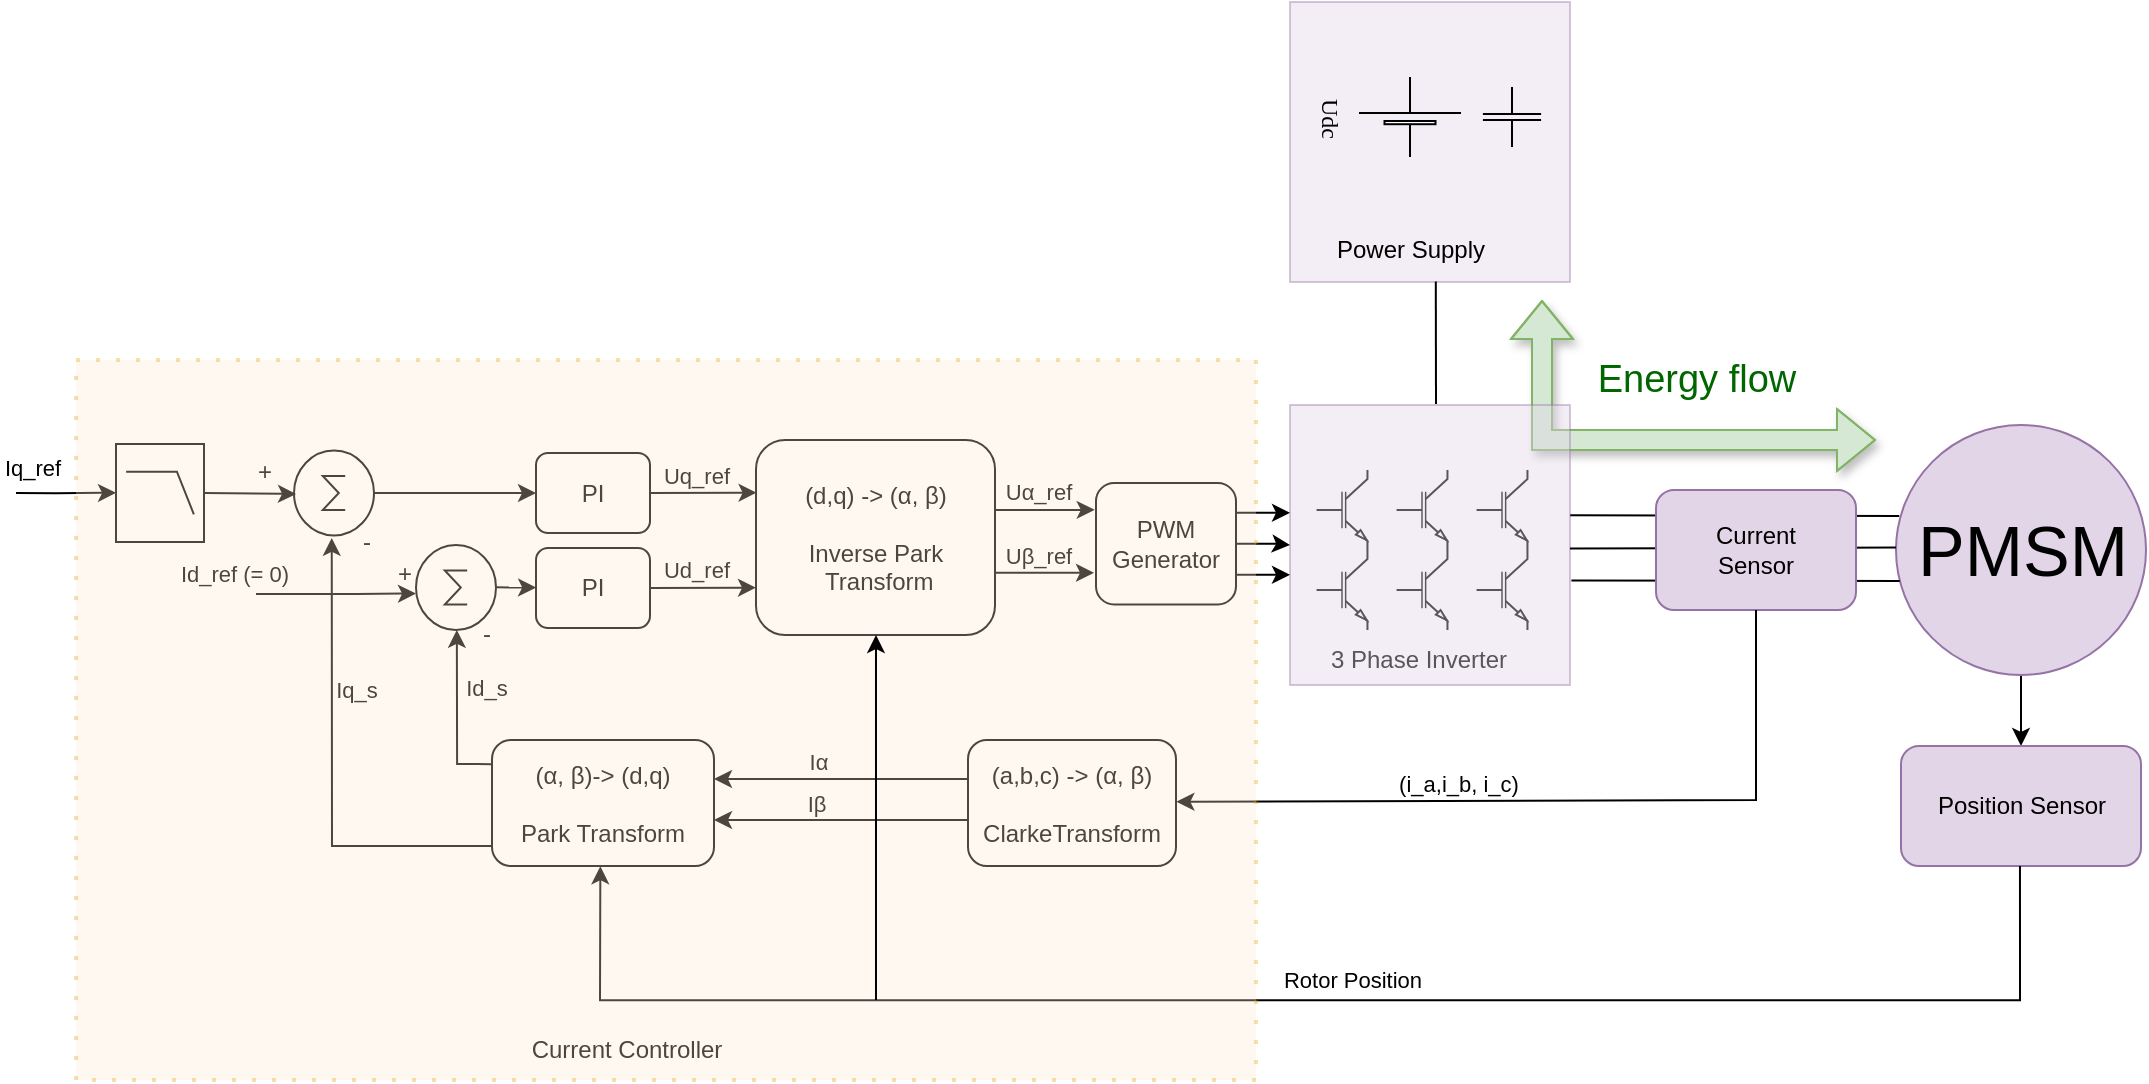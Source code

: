 <mxfile version="21.7.0" type="github">
  <diagram name="Page-1" id="7e0a89b8-554c-2b80-1dc8-d5c74ca68de4">
    <mxGraphModel dx="1677" dy="1032" grid="1" gridSize="10" guides="1" tooltips="1" connect="1" arrows="1" fold="1" page="1" pageScale="1" pageWidth="1100" pageHeight="850" background="none" math="0" shadow="0">
      <root>
        <mxCell id="0" />
        <mxCell id="1" parent="0" />
        <mxCell id="mJmgIE37o_1EEMdudaHA-1" value="" style="verticalLabelPosition=bottom;shadow=0;dashed=0;align=center;html=1;verticalAlign=top;shape=mxgraph.electrical.logic_gates.lowpass_filter;" vertex="1" parent="1">
          <mxGeometry x="60" y="482" width="44" height="49" as="geometry" />
        </mxCell>
        <mxCell id="mJmgIE37o_1EEMdudaHA-68" value="" style="edgeStyle=orthogonalEdgeStyle;rounded=0;orthogonalLoop=1;jettySize=auto;html=1;" edge="1" parent="1" source="mJmgIE37o_1EEMdudaHA-2" target="mJmgIE37o_1EEMdudaHA-65">
          <mxGeometry relative="1" as="geometry" />
        </mxCell>
        <mxCell id="mJmgIE37o_1EEMdudaHA-2" value="PMSM" style="verticalLabelPosition=middle;shadow=0;dashed=0;align=center;html=1;verticalAlign=middle;strokeWidth=1;shape=ellipse;aspect=fixed;fontSize=35;fillColor=#e1d5e7;strokeColor=#9673a6;" vertex="1" parent="1">
          <mxGeometry x="950" y="472.5" width="125" height="125" as="geometry" />
        </mxCell>
        <mxCell id="mJmgIE37o_1EEMdudaHA-8" value="" style="verticalLabelPosition=bottom;shadow=0;dashed=0;align=center;html=1;verticalAlign=top;shape=mxgraph.electrical.transistors.nigbt;" vertex="1" parent="1">
          <mxGeometry x="653" y="495" width="40" height="40" as="geometry" />
        </mxCell>
        <mxCell id="mJmgIE37o_1EEMdudaHA-9" value="" style="verticalLabelPosition=bottom;shadow=0;dashed=0;align=center;html=1;verticalAlign=top;shape=mxgraph.electrical.transistors.nigbt;" vertex="1" parent="1">
          <mxGeometry x="653" y="535" width="40" height="40" as="geometry" />
        </mxCell>
        <mxCell id="mJmgIE37o_1EEMdudaHA-10" value="" style="verticalLabelPosition=bottom;shadow=0;dashed=0;align=center;html=1;verticalAlign=top;shape=mxgraph.electrical.transistors.nigbt;" vertex="1" parent="1">
          <mxGeometry x="693" y="495" width="40" height="40" as="geometry" />
        </mxCell>
        <mxCell id="mJmgIE37o_1EEMdudaHA-11" value="" style="verticalLabelPosition=bottom;shadow=0;dashed=0;align=center;html=1;verticalAlign=top;shape=mxgraph.electrical.transistors.nigbt;" vertex="1" parent="1">
          <mxGeometry x="693" y="535" width="40" height="40" as="geometry" />
        </mxCell>
        <mxCell id="mJmgIE37o_1EEMdudaHA-12" value="" style="verticalLabelPosition=bottom;shadow=0;dashed=0;align=center;html=1;verticalAlign=top;shape=mxgraph.electrical.transistors.nigbt;" vertex="1" parent="1">
          <mxGeometry x="733" y="495" width="40" height="40" as="geometry" />
        </mxCell>
        <mxCell id="mJmgIE37o_1EEMdudaHA-13" value="" style="verticalLabelPosition=bottom;shadow=0;dashed=0;align=center;html=1;verticalAlign=top;shape=mxgraph.electrical.transistors.nigbt;" vertex="1" parent="1">
          <mxGeometry x="733" y="535" width="40" height="40" as="geometry" />
        </mxCell>
        <mxCell id="mJmgIE37o_1EEMdudaHA-28" value="3 Phase Inverter" style="text;html=1;align=center;verticalAlign=middle;resizable=0;points=[];autosize=1;strokeColor=none;fillColor=none;" vertex="1" parent="1">
          <mxGeometry x="655.5" y="575" width="110" height="30" as="geometry" />
        </mxCell>
        <mxCell id="mJmgIE37o_1EEMdudaHA-31" value="Current Controller" style="text;html=1;align=center;verticalAlign=middle;resizable=0;points=[];autosize=1;strokeColor=none;fillColor=none;" vertex="1" parent="1">
          <mxGeometry x="260" y="770" width="110" height="30" as="geometry" />
        </mxCell>
        <mxCell id="mJmgIE37o_1EEMdudaHA-32" value="" style="shape=flexArrow;endArrow=classic;startArrow=classic;html=1;rounded=0;fillColor=#d5e8d4;strokeColor=#82b366;gradientColor=none;shadow=1;" edge="1" parent="1">
          <mxGeometry width="100" height="100" relative="1" as="geometry">
            <mxPoint x="940" y="480" as="sourcePoint" />
            <mxPoint x="773" y="410" as="targetPoint" />
            <Array as="points">
              <mxPoint x="773" y="480" />
            </Array>
          </mxGeometry>
        </mxCell>
        <mxCell id="mJmgIE37o_1EEMdudaHA-33" value="&lt;font color=&quot;#006600&quot; style=&quot;font-size: 19px;&quot;&gt;Energy flow&lt;br&gt;&lt;/font&gt;" style="edgeLabel;html=1;align=center;verticalAlign=middle;resizable=0;points=[];" vertex="1" connectable="0" parent="mJmgIE37o_1EEMdudaHA-32">
          <mxGeometry x="0.181" y="-3" relative="1" as="geometry">
            <mxPoint x="50" y="-27" as="offset" />
          </mxGeometry>
        </mxCell>
        <mxCell id="mJmgIE37o_1EEMdudaHA-38" value="" style="whiteSpace=wrap;html=1;aspect=fixed;fillColor=#e1d5e7;strokeColor=#9673a6;opacity=40;" vertex="1" parent="1">
          <mxGeometry x="647" y="462.5" width="140" height="140" as="geometry" />
        </mxCell>
        <mxCell id="mJmgIE37o_1EEMdudaHA-78" value="" style="edgeStyle=orthogonalEdgeStyle;rounded=0;orthogonalLoop=1;jettySize=auto;html=1;" edge="1" parent="1" source="mJmgIE37o_1EEMdudaHA-39" target="mJmgIE37o_1EEMdudaHA-72">
          <mxGeometry relative="1" as="geometry" />
        </mxCell>
        <mxCell id="mJmgIE37o_1EEMdudaHA-39" value="" style="verticalLabelPosition=bottom;shadow=0;dashed=0;align=center;html=1;verticalAlign=top;shape=mxgraph.electrical.abstract.sum;" vertex="1" parent="1">
          <mxGeometry x="149" y="485.25" width="40" height="42.5" as="geometry" />
        </mxCell>
        <mxCell id="mJmgIE37o_1EEMdudaHA-40" value="-" style="text;html=1;align=center;verticalAlign=middle;resizable=0;points=[];autosize=1;strokeColor=none;fillColor=none;" vertex="1" parent="1">
          <mxGeometry x="170" y="516.37" width="30" height="30" as="geometry" />
        </mxCell>
        <mxCell id="mJmgIE37o_1EEMdudaHA-41" value="+" style="text;html=1;align=center;verticalAlign=middle;resizable=0;points=[];autosize=1;strokeColor=none;fillColor=none;" vertex="1" parent="1">
          <mxGeometry x="119" y="481" width="30" height="30" as="geometry" />
        </mxCell>
        <mxCell id="mJmgIE37o_1EEMdudaHA-44" value="" style="verticalLabelPosition=bottom;shadow=0;dashed=0;align=center;html=1;verticalAlign=top;shape=mxgraph.electrical.abstract.sum;" vertex="1" parent="1">
          <mxGeometry x="210" y="532.5" width="40" height="42.5" as="geometry" />
        </mxCell>
        <mxCell id="mJmgIE37o_1EEMdudaHA-45" value="-" style="text;html=1;align=center;verticalAlign=middle;resizable=0;points=[];autosize=1;strokeColor=none;fillColor=none;" vertex="1" parent="1">
          <mxGeometry x="230" y="562.25" width="30" height="30" as="geometry" />
        </mxCell>
        <mxCell id="mJmgIE37o_1EEMdudaHA-46" value="+" style="text;html=1;align=center;verticalAlign=middle;resizable=0;points=[];autosize=1;strokeColor=none;fillColor=none;" vertex="1" parent="1">
          <mxGeometry x="189" y="532.25" width="30" height="30" as="geometry" />
        </mxCell>
        <mxCell id="mJmgIE37o_1EEMdudaHA-53" value="" style="endArrow=none;html=1;rounded=0;entryX=0.013;entryY=0.364;entryDx=0;entryDy=0;entryPerimeter=0;exitX=1.001;exitY=0.394;exitDx=0;exitDy=0;exitPerimeter=0;" edge="1" parent="1" source="mJmgIE37o_1EEMdudaHA-38" target="mJmgIE37o_1EEMdudaHA-2">
          <mxGeometry width="50" height="50" relative="1" as="geometry">
            <mxPoint x="770.145" y="517.51" as="sourcePoint" />
            <mxPoint x="954.5" y="517.5" as="targetPoint" />
          </mxGeometry>
        </mxCell>
        <mxCell id="mJmgIE37o_1EEMdudaHA-54" value="" style="endArrow=none;html=1;rounded=0;exitX=1;exitY=0.527;exitDx=0;exitDy=0;exitPerimeter=0;entryX=0;entryY=0.506;entryDx=0;entryDy=0;entryPerimeter=0;" edge="1" parent="1">
          <mxGeometry width="50" height="50" relative="1" as="geometry">
            <mxPoint x="787" y="534.28" as="sourcePoint" />
            <mxPoint x="950" y="533.75" as="targetPoint" />
          </mxGeometry>
        </mxCell>
        <mxCell id="mJmgIE37o_1EEMdudaHA-55" value="" style="endArrow=none;html=1;rounded=0;entryX=0.013;entryY=0.364;entryDx=0;entryDy=0;entryPerimeter=0;exitX=1.005;exitY=0.627;exitDx=0;exitDy=0;exitPerimeter=0;" edge="1" parent="1" source="mJmgIE37o_1EEMdudaHA-38">
          <mxGeometry width="50" height="50" relative="1" as="geometry">
            <mxPoint x="770.005" y="550" as="sourcePoint" />
            <mxPoint x="951.86" y="550.49" as="targetPoint" />
          </mxGeometry>
        </mxCell>
        <mxCell id="mJmgIE37o_1EEMdudaHA-56" value="&lt;div&gt;Current&lt;/div&gt;&lt;div&gt;Sensor&lt;/div&gt;" style="rounded=1;whiteSpace=wrap;html=1;fillColor=#e1d5e7;strokeColor=#9673a6;" vertex="1" parent="1">
          <mxGeometry x="830" y="505" width="100" height="60" as="geometry" />
        </mxCell>
        <mxCell id="mJmgIE37o_1EEMdudaHA-66" value="" style="edgeStyle=orthogonalEdgeStyle;rounded=0;orthogonalLoop=1;jettySize=auto;html=1;" edge="1" parent="1">
          <mxGeometry relative="1" as="geometry">
            <mxPoint x="486.0" y="649.5" as="sourcePoint" />
            <mxPoint x="359" y="649.5" as="targetPoint" />
          </mxGeometry>
        </mxCell>
        <mxCell id="mJmgIE37o_1EEMdudaHA-111" value="Iα" style="edgeLabel;html=1;align=center;verticalAlign=middle;resizable=0;points=[];" vertex="1" connectable="0" parent="mJmgIE37o_1EEMdudaHA-66">
          <mxGeometry x="0.507" y="1" relative="1" as="geometry">
            <mxPoint x="20" y="-10" as="offset" />
          </mxGeometry>
        </mxCell>
        <mxCell id="mJmgIE37o_1EEMdudaHA-60" value="&lt;div&gt;(a,b,c) -&amp;gt; (α, β)&lt;/div&gt;&lt;div&gt;&lt;br&gt;&lt;/div&gt;&lt;div&gt;ClarkeTransform&lt;br&gt;&lt;/div&gt;" style="rounded=1;whiteSpace=wrap;html=1;" vertex="1" parent="1">
          <mxGeometry x="486" y="630" width="104" height="63" as="geometry" />
        </mxCell>
        <mxCell id="mJmgIE37o_1EEMdudaHA-62" value="&lt;div&gt;(α, β)-&amp;gt; (d,q)&lt;br&gt;&lt;/div&gt;&lt;div&gt;&lt;br&gt;&lt;/div&gt;&lt;div&gt;Park Transform&lt;br&gt;&lt;/div&gt;" style="rounded=1;whiteSpace=wrap;html=1;" vertex="1" parent="1">
          <mxGeometry x="248" y="630" width="111" height="63" as="geometry" />
        </mxCell>
        <mxCell id="mJmgIE37o_1EEMdudaHA-65" value="Position Sensor" style="rounded=1;whiteSpace=wrap;html=1;fillColor=#e1d5e7;strokeColor=#9673a6;" vertex="1" parent="1">
          <mxGeometry x="952.5" y="633" width="120" height="60" as="geometry" />
        </mxCell>
        <mxCell id="mJmgIE37o_1EEMdudaHA-70" value="" style="endArrow=classic;html=1;rounded=0;exitX=0.479;exitY=0.998;exitDx=0;exitDy=0;exitPerimeter=0;entryX=0.47;entryY=1;entryDx=0;entryDy=0;entryPerimeter=0;" edge="1" parent="1">
          <mxGeometry width="50" height="50" relative="1" as="geometry">
            <mxPoint x="1011.98" y="693" as="sourcePoint" />
            <mxPoint x="302.17" y="693.12" as="targetPoint" />
            <Array as="points">
              <mxPoint x="1012" y="730" />
              <mxPoint x="1012" y="760.12" />
              <mxPoint x="302" y="760.12" />
            </Array>
          </mxGeometry>
        </mxCell>
        <mxCell id="mJmgIE37o_1EEMdudaHA-71" value="Rotor Position" style="edgeLabel;html=1;align=center;verticalAlign=middle;resizable=0;points=[];" vertex="1" connectable="0" parent="mJmgIE37o_1EEMdudaHA-70">
          <mxGeometry x="-0.069" y="1" relative="1" as="geometry">
            <mxPoint x="-8" y="-11" as="offset" />
          </mxGeometry>
        </mxCell>
        <mxCell id="mJmgIE37o_1EEMdudaHA-72" value="PI" style="rounded=1;whiteSpace=wrap;html=1;" vertex="1" parent="1">
          <mxGeometry x="270" y="486.5" width="57" height="40" as="geometry" />
        </mxCell>
        <mxCell id="mJmgIE37o_1EEMdudaHA-77" value="" style="edgeStyle=orthogonalEdgeStyle;rounded=0;orthogonalLoop=1;jettySize=auto;html=1;" edge="1" parent="1" source="mJmgIE37o_1EEMdudaHA-73" target="mJmgIE37o_1EEMdudaHA-38">
          <mxGeometry relative="1" as="geometry" />
        </mxCell>
        <mxCell id="mJmgIE37o_1EEMdudaHA-73" value="&lt;div&gt;PWM&lt;/div&gt;&lt;div&gt;Generator&lt;br&gt;&lt;/div&gt;" style="rounded=1;whiteSpace=wrap;html=1;" vertex="1" parent="1">
          <mxGeometry x="550" y="501.5" width="70" height="60.75" as="geometry" />
        </mxCell>
        <mxCell id="mJmgIE37o_1EEMdudaHA-75" value="&lt;div&gt;(d,q) -&amp;gt; (α, β)&lt;/div&gt;&lt;div&gt;&lt;br&gt;&lt;/div&gt;&lt;div&gt;Inverse Park&lt;/div&gt;&lt;div&gt;&amp;nbsp;Transform&lt;br&gt;&lt;/div&gt;" style="rounded=1;whiteSpace=wrap;html=1;" vertex="1" parent="1">
          <mxGeometry x="380" y="480" width="119.5" height="97.5" as="geometry" />
        </mxCell>
        <mxCell id="mJmgIE37o_1EEMdudaHA-82" value="" style="endArrow=classic;html=1;rounded=0;exitX=1;exitY=0.5;exitDx=0;exitDy=0;exitPerimeter=0;" edge="1" parent="1" source="mJmgIE37o_1EEMdudaHA-1">
          <mxGeometry width="50" height="50" relative="1" as="geometry">
            <mxPoint x="126" y="555.25" as="sourcePoint" />
            <mxPoint x="150" y="507" as="targetPoint" />
          </mxGeometry>
        </mxCell>
        <mxCell id="mJmgIE37o_1EEMdudaHA-86" value="PI" style="rounded=1;whiteSpace=wrap;html=1;" vertex="1" parent="1">
          <mxGeometry x="270" y="534" width="57" height="40" as="geometry" />
        </mxCell>
        <mxCell id="mJmgIE37o_1EEMdudaHA-87" value="" style="endArrow=classic;html=1;rounded=0;entryX=0.85;entryY=0.938;entryDx=0;entryDy=0;entryPerimeter=0;" edge="1" parent="1">
          <mxGeometry width="50" height="50" relative="1" as="geometry">
            <mxPoint x="130" y="557" as="sourcePoint" />
            <mxPoint x="210" y="556.75" as="targetPoint" />
            <Array as="points">
              <mxPoint x="180" y="557" />
            </Array>
          </mxGeometry>
        </mxCell>
        <mxCell id="mJmgIE37o_1EEMdudaHA-88" value="Id_ref (= 0)" style="edgeLabel;html=1;align=center;verticalAlign=middle;resizable=0;points=[];" vertex="1" connectable="0" parent="mJmgIE37o_1EEMdudaHA-87">
          <mxGeometry x="0.063" relative="1" as="geometry">
            <mxPoint x="-54" y="-10" as="offset" />
          </mxGeometry>
        </mxCell>
        <mxCell id="mJmgIE37o_1EEMdudaHA-89" value="" style="endArrow=classic;html=1;rounded=0;entryX=0.001;entryY=0.495;entryDx=0;entryDy=0;entryPerimeter=0;exitX=1.008;exitY=0.498;exitDx=0;exitDy=0;exitPerimeter=0;" edge="1" parent="1" source="mJmgIE37o_1EEMdudaHA-44" target="mJmgIE37o_1EEMdudaHA-86">
          <mxGeometry width="50" height="50" relative="1" as="geometry">
            <mxPoint x="250.76" y="553.38" as="sourcePoint" />
            <mxPoint x="269.995" y="554.12" as="targetPoint" />
          </mxGeometry>
        </mxCell>
        <mxCell id="mJmgIE37o_1EEMdudaHA-90" value="" style="endArrow=classic;html=1;rounded=0;entryX=-0.071;entryY=0.419;entryDx=0;entryDy=0;entryPerimeter=0;exitX=0;exitY=0.25;exitDx=0;exitDy=0;" edge="1" parent="1" target="mJmgIE37o_1EEMdudaHA-40">
          <mxGeometry width="50" height="50" relative="1" as="geometry">
            <mxPoint x="248" y="682.97" as="sourcePoint" />
            <mxPoint x="169.14" y="546.37" as="targetPoint" />
            <Array as="points">
              <mxPoint x="168" y="683" />
            </Array>
          </mxGeometry>
        </mxCell>
        <mxCell id="mJmgIE37o_1EEMdudaHA-106" value="Iq_s" style="edgeLabel;html=1;align=center;verticalAlign=middle;resizable=0;points=[];" vertex="1" connectable="0" parent="mJmgIE37o_1EEMdudaHA-90">
          <mxGeometry x="-0.606" y="-1" relative="1" as="geometry">
            <mxPoint x="-22" y="-77" as="offset" />
          </mxGeometry>
        </mxCell>
        <mxCell id="mJmgIE37o_1EEMdudaHA-91" value="" style="endArrow=classic;html=1;rounded=0;entryX=1.002;entryY=0.49;entryDx=0;entryDy=0;entryPerimeter=0;" edge="1" parent="1" target="mJmgIE37o_1EEMdudaHA-60">
          <mxGeometry width="50" height="50" relative="1" as="geometry">
            <mxPoint x="880" y="565" as="sourcePoint" />
            <mxPoint x="590" y="656.5" as="targetPoint" />
            <Array as="points">
              <mxPoint x="880" y="660" />
            </Array>
          </mxGeometry>
        </mxCell>
        <mxCell id="mJmgIE37o_1EEMdudaHA-93" value="(i_a,i_b, i_c)" style="edgeLabel;html=1;align=center;verticalAlign=middle;resizable=0;points=[];" vertex="1" connectable="0" parent="mJmgIE37o_1EEMdudaHA-91">
          <mxGeometry x="-0.093" y="1" relative="1" as="geometry">
            <mxPoint x="-70" y="-9" as="offset" />
          </mxGeometry>
        </mxCell>
        <mxCell id="mJmgIE37o_1EEMdudaHA-94" value="" style="endArrow=classic;html=1;rounded=0;entryX=0.85;entryY=0.938;entryDx=0;entryDy=0;entryPerimeter=0;" edge="1" parent="1">
          <mxGeometry width="50" height="50" relative="1" as="geometry">
            <mxPoint x="10" y="506.49" as="sourcePoint" />
            <mxPoint x="60" y="506.37" as="targetPoint" />
            <Array as="points">
              <mxPoint x="30" y="506.62" />
            </Array>
          </mxGeometry>
        </mxCell>
        <mxCell id="mJmgIE37o_1EEMdudaHA-95" value="Iq_ref" style="edgeLabel;html=1;align=center;verticalAlign=middle;resizable=0;points=[];" vertex="1" connectable="0" parent="mJmgIE37o_1EEMdudaHA-94">
          <mxGeometry x="0.063" relative="1" as="geometry">
            <mxPoint x="-19" y="-13" as="offset" />
          </mxGeometry>
        </mxCell>
        <mxCell id="mJmgIE37o_1EEMdudaHA-96" value="" style="endArrow=classic;html=1;rounded=0;exitX=0.997;exitY=0.486;exitDx=0;exitDy=0;exitPerimeter=0;entryX=0.001;entryY=0.223;entryDx=0;entryDy=0;entryPerimeter=0;" edge="1" parent="1">
          <mxGeometry width="50" height="50" relative="1" as="geometry">
            <mxPoint x="326.999" y="506.48" as="sourcePoint" />
            <mxPoint x="380.29" y="506.362" as="targetPoint" />
          </mxGeometry>
        </mxCell>
        <mxCell id="mJmgIE37o_1EEMdudaHA-97" value="Uq_ref" style="edgeLabel;html=1;align=center;verticalAlign=middle;resizable=0;points=[];" vertex="1" connectable="0" parent="mJmgIE37o_1EEMdudaHA-96">
          <mxGeometry x="-0.22" relative="1" as="geometry">
            <mxPoint x="2" y="-9" as="offset" />
          </mxGeometry>
        </mxCell>
        <mxCell id="mJmgIE37o_1EEMdudaHA-98" value="" style="endArrow=classic;html=1;rounded=0;exitX=0.997;exitY=0.486;exitDx=0;exitDy=0;exitPerimeter=0;entryX=0.001;entryY=0.223;entryDx=0;entryDy=0;entryPerimeter=0;" edge="1" parent="1">
          <mxGeometry width="50" height="50" relative="1" as="geometry">
            <mxPoint x="326.709" y="553.98" as="sourcePoint" />
            <mxPoint x="380.0" y="553.862" as="targetPoint" />
          </mxGeometry>
        </mxCell>
        <mxCell id="mJmgIE37o_1EEMdudaHA-99" value="Ud_ref" style="edgeLabel;html=1;align=center;verticalAlign=middle;resizable=0;points=[];" vertex="1" connectable="0" parent="mJmgIE37o_1EEMdudaHA-98">
          <mxGeometry x="-0.22" relative="1" as="geometry">
            <mxPoint x="2" y="-9" as="offset" />
          </mxGeometry>
        </mxCell>
        <mxCell id="mJmgIE37o_1EEMdudaHA-100" value="" style="endArrow=classic;html=1;rounded=0;exitX=0.997;exitY=0.486;exitDx=0;exitDy=0;exitPerimeter=0;entryX=-0.009;entryY=0.221;entryDx=0;entryDy=0;entryPerimeter=0;" edge="1" parent="1" target="mJmgIE37o_1EEMdudaHA-73">
          <mxGeometry width="50" height="50" relative="1" as="geometry">
            <mxPoint x="499.499" y="515.02" as="sourcePoint" />
            <mxPoint x="552.789" y="514.902" as="targetPoint" />
          </mxGeometry>
        </mxCell>
        <mxCell id="mJmgIE37o_1EEMdudaHA-101" value="Uα_ref" style="edgeLabel;html=1;align=center;verticalAlign=middle;resizable=0;points=[];" vertex="1" connectable="0" parent="mJmgIE37o_1EEMdudaHA-100">
          <mxGeometry x="-0.22" relative="1" as="geometry">
            <mxPoint x="2" y="-9" as="offset" />
          </mxGeometry>
        </mxCell>
        <mxCell id="mJmgIE37o_1EEMdudaHA-102" value="" style="endArrow=classic;html=1;rounded=0;exitX=0.997;exitY=0.486;exitDx=0;exitDy=0;exitPerimeter=0;entryX=-0.009;entryY=0.221;entryDx=0;entryDy=0;entryPerimeter=0;" edge="1" parent="1">
          <mxGeometry width="50" height="50" relative="1" as="geometry">
            <mxPoint x="499.499" y="546.39" as="sourcePoint" />
            <mxPoint x="549" y="546.37" as="targetPoint" />
          </mxGeometry>
        </mxCell>
        <mxCell id="mJmgIE37o_1EEMdudaHA-103" value="Uβ_ref" style="edgeLabel;html=1;align=center;verticalAlign=middle;resizable=0;points=[];" vertex="1" connectable="0" parent="mJmgIE37o_1EEMdudaHA-102">
          <mxGeometry x="-0.22" relative="1" as="geometry">
            <mxPoint x="2" y="-9" as="offset" />
          </mxGeometry>
        </mxCell>
        <mxCell id="mJmgIE37o_1EEMdudaHA-104" value="" style="edgeStyle=orthogonalEdgeStyle;rounded=0;orthogonalLoop=1;jettySize=auto;html=1;" edge="1" parent="1">
          <mxGeometry relative="1" as="geometry">
            <mxPoint x="620" y="547.37" as="sourcePoint" />
            <mxPoint x="647" y="548.37" as="targetPoint" />
          </mxGeometry>
        </mxCell>
        <mxCell id="mJmgIE37o_1EEMdudaHA-105" value="" style="edgeStyle=orthogonalEdgeStyle;rounded=0;orthogonalLoop=1;jettySize=auto;html=1;" edge="1" parent="1">
          <mxGeometry relative="1" as="geometry">
            <mxPoint x="620" y="516.37" as="sourcePoint" />
            <mxPoint x="647" y="517.37" as="targetPoint" />
          </mxGeometry>
        </mxCell>
        <mxCell id="mJmgIE37o_1EEMdudaHA-108" value="" style="endArrow=classic;html=1;rounded=0;entryX=0.014;entryY=0.423;entryDx=0;entryDy=0;entryPerimeter=0;exitX=-0.005;exitY=0.16;exitDx=0;exitDy=0;exitPerimeter=0;" edge="1" parent="1" target="mJmgIE37o_1EEMdudaHA-45">
          <mxGeometry width="50" height="50" relative="1" as="geometry">
            <mxPoint x="247.995" y="642.1" as="sourcePoint" />
            <mxPoint x="230.79" y="577.5" as="targetPoint" />
            <Array as="points">
              <mxPoint x="240.55" y="642.02" />
              <mxPoint x="230.55" y="642.02" />
            </Array>
          </mxGeometry>
        </mxCell>
        <mxCell id="mJmgIE37o_1EEMdudaHA-109" value="Id_s" style="edgeLabel;html=1;align=center;verticalAlign=middle;resizable=0;points=[];" vertex="1" connectable="0" parent="mJmgIE37o_1EEMdudaHA-108">
          <mxGeometry x="0.329" y="-1" relative="1" as="geometry">
            <mxPoint x="13" as="offset" />
          </mxGeometry>
        </mxCell>
        <mxCell id="mJmgIE37o_1EEMdudaHA-110" value="" style="edgeStyle=orthogonalEdgeStyle;rounded=0;orthogonalLoop=1;jettySize=auto;html=1;" edge="1" parent="1">
          <mxGeometry relative="1" as="geometry">
            <mxPoint x="486.0" y="670" as="sourcePoint" />
            <mxPoint x="359" y="670" as="targetPoint" />
          </mxGeometry>
        </mxCell>
        <mxCell id="mJmgIE37o_1EEMdudaHA-112" value="Iβ" style="edgeLabel;html=1;align=center;verticalAlign=middle;resizable=0;points=[];" vertex="1" connectable="0" parent="mJmgIE37o_1EEMdudaHA-110">
          <mxGeometry x="-0.556" relative="1" as="geometry">
            <mxPoint x="-48" y="-8" as="offset" />
          </mxGeometry>
        </mxCell>
        <mxCell id="mJmgIE37o_1EEMdudaHA-113" value="" style="rounded=0;whiteSpace=wrap;html=1;glass=0;fillColor=#ffe6cc;strokeColor=#d79b00;fillStyle=auto;dashed=1;dashPattern=1 4;opacity=30;strokeWidth=2;" vertex="1" parent="1">
          <mxGeometry x="40" y="440" width="590" height="360" as="geometry" />
        </mxCell>
        <mxCell id="mJmgIE37o_1EEMdudaHA-114" value="" style="endArrow=classic;html=1;rounded=0;" edge="1" parent="1">
          <mxGeometry width="50" height="50" relative="1" as="geometry">
            <mxPoint x="440" y="760" as="sourcePoint" />
            <mxPoint x="439.997" y="577.5" as="targetPoint" />
          </mxGeometry>
        </mxCell>
        <mxCell id="mJmgIE37o_1EEMdudaHA-115" value="" style="whiteSpace=wrap;html=1;aspect=fixed;fillColor=#e1d5e7;strokeColor=#9673a6;opacity=40;" vertex="1" parent="1">
          <mxGeometry x="647" y="261" width="140" height="140" as="geometry" />
        </mxCell>
        <mxCell id="1cb643a89b7d889d-7" value="Udc" style="verticalLabelPosition=bottom;shadow=0;dashed=0;align=center;fillColor=default;html=1;verticalAlign=top;strokeWidth=1;shape=mxgraph.electrical.miscellaneous.monocell_battery;rounded=1;comic=0;labelBackgroundColor=none;fontFamily=Verdana;fontSize=12;flipH=1;rotation=90;" parent="1" vertex="1">
          <mxGeometry x="687" y="293" width="40" height="51" as="geometry" />
        </mxCell>
        <mxCell id="mJmgIE37o_1EEMdudaHA-27" value="Power Supply" style="text;html=1;align=center;verticalAlign=middle;resizable=0;points=[];autosize=1;strokeColor=none;fillColor=none;" vertex="1" parent="1">
          <mxGeometry x="657" y="370" width="100" height="30" as="geometry" />
        </mxCell>
        <mxCell id="mJmgIE37o_1EEMdudaHA-23" value="" style="pointerEvents=1;verticalLabelPosition=bottom;shadow=0;dashed=0;align=center;html=1;verticalAlign=top;shape=mxgraph.electrical.capacitors.capacitor_1;rotation=-90;" vertex="1" parent="1">
          <mxGeometry x="743" y="303.95" width="30" height="29.09" as="geometry" />
        </mxCell>
        <mxCell id="mJmgIE37o_1EEMdudaHA-118" value="" style="endArrow=none;html=1;rounded=0;entryX=0.629;entryY=1.027;entryDx=0;entryDy=0;entryPerimeter=0;" edge="1" parent="1" target="mJmgIE37o_1EEMdudaHA-27">
          <mxGeometry width="50" height="50" relative="1" as="geometry">
            <mxPoint x="720" y="462" as="sourcePoint" />
            <mxPoint x="720" y="362" as="targetPoint" />
          </mxGeometry>
        </mxCell>
      </root>
    </mxGraphModel>
  </diagram>
</mxfile>
